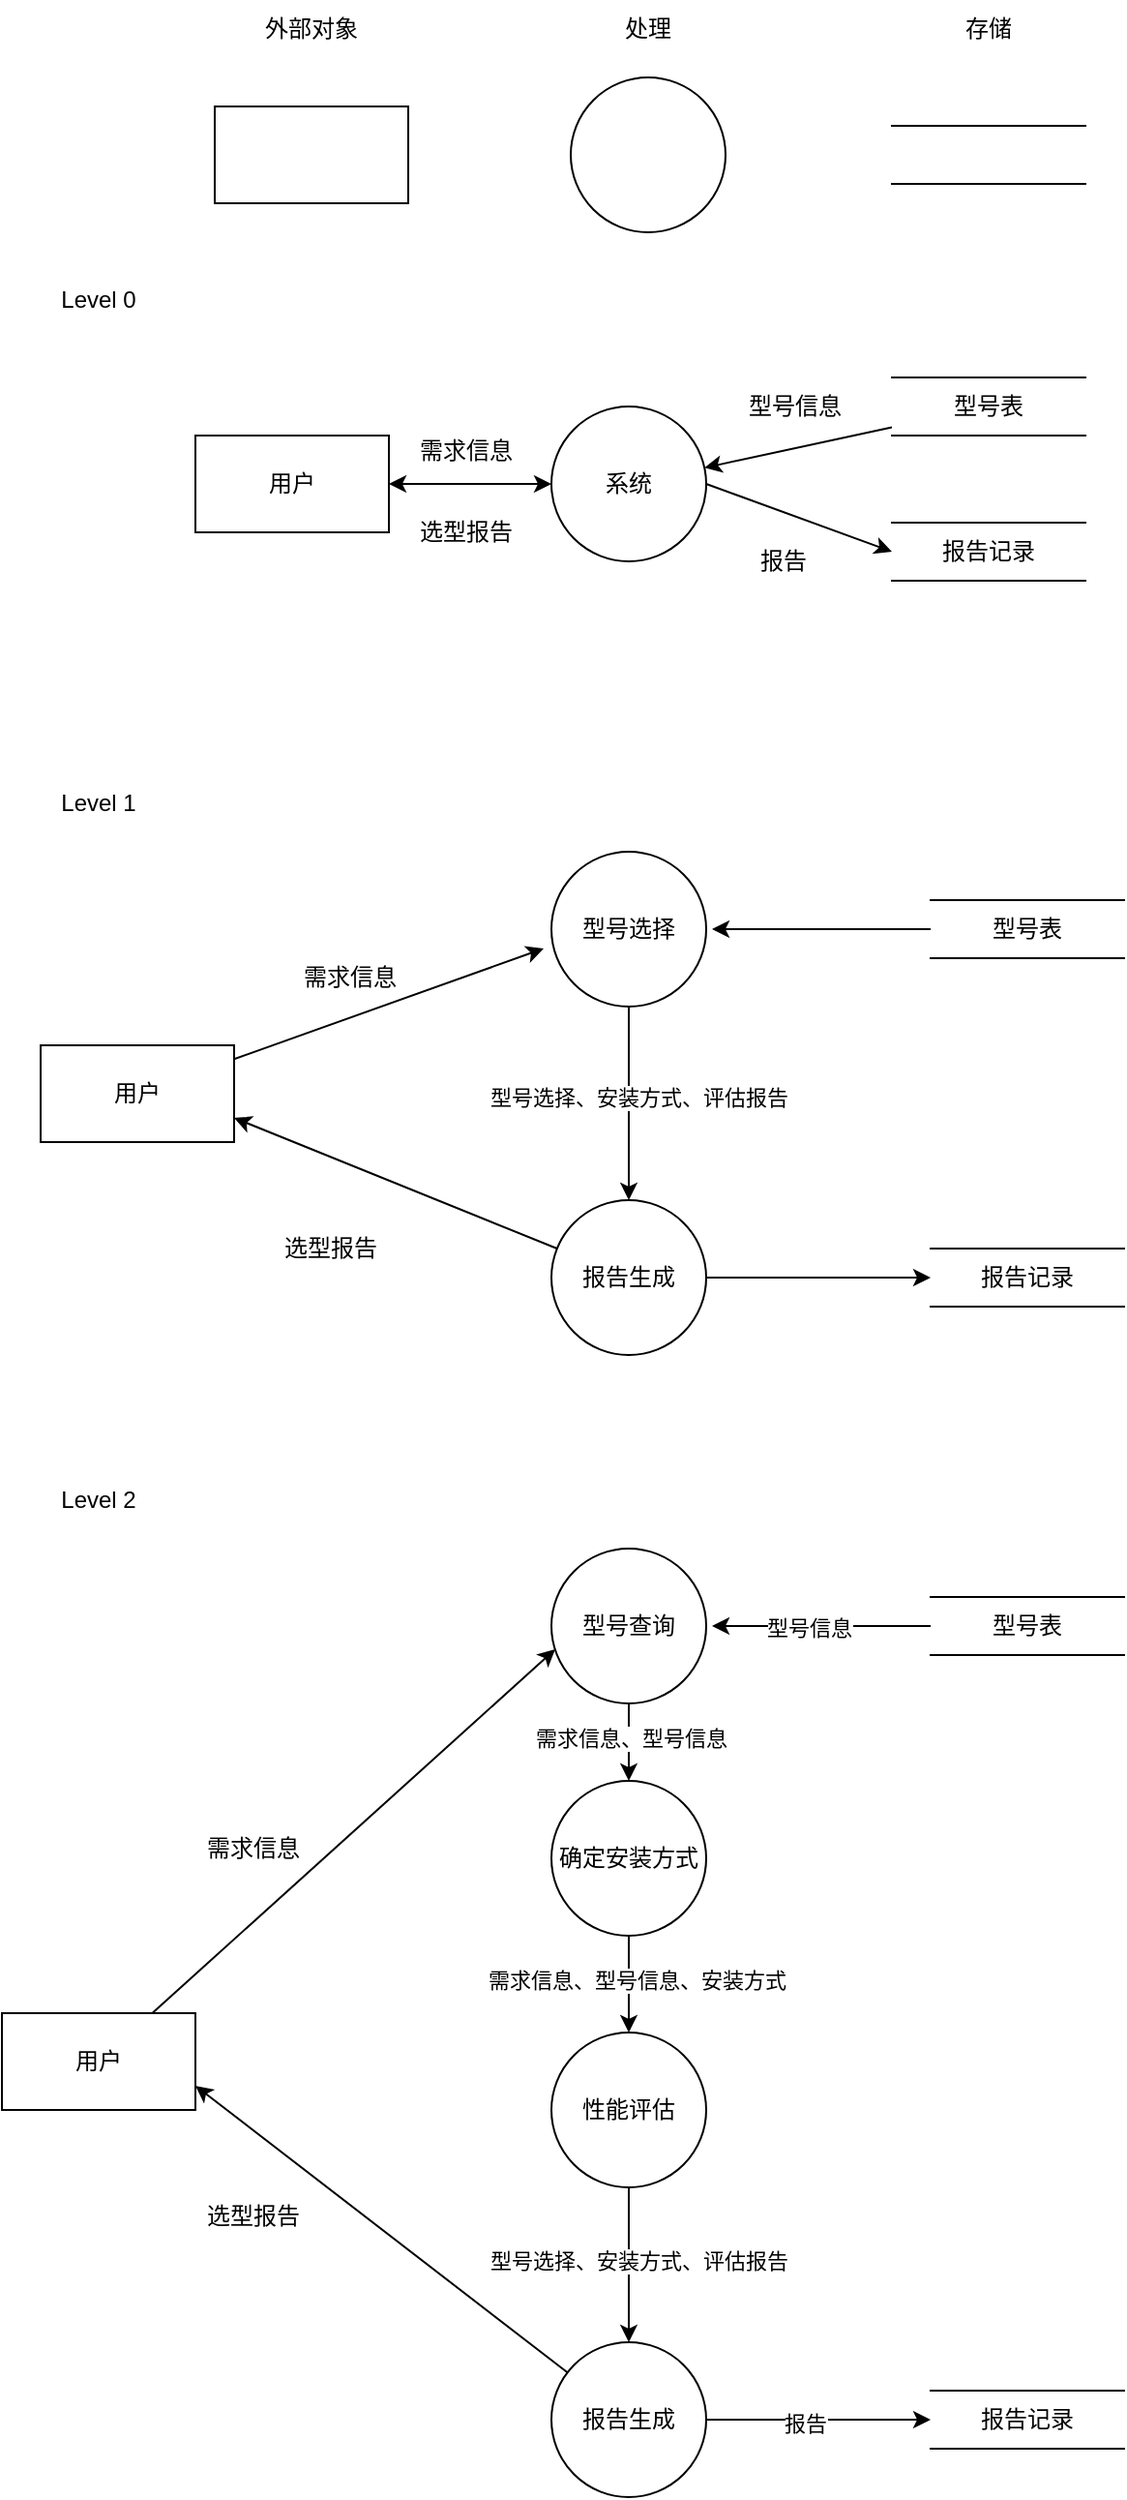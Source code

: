 <mxfile version="24.4.4" type="github">
  <diagram name="第 1 页" id="YTh1NH2GV_Iw4QyMmgsU">
    <mxGraphModel dx="1426" dy="785" grid="1" gridSize="10" guides="1" tooltips="1" connect="1" arrows="1" fold="1" page="1" pageScale="1" pageWidth="827" pageHeight="1169" math="0" shadow="0">
      <root>
        <mxCell id="0" />
        <mxCell id="1" parent="0" />
        <mxCell id="VUU5aLszXmpp5JBpjvVk-1" value="" style="html=1;dashed=0;whiteSpace=wrap;" vertex="1" parent="1">
          <mxGeometry x="150" y="75" width="100" height="50" as="geometry" />
        </mxCell>
        <mxCell id="VUU5aLszXmpp5JBpjvVk-2" value="" style="html=1;dashed=0;whiteSpace=wrap;shape=partialRectangle;right=0;left=0;" vertex="1" parent="1">
          <mxGeometry x="500" y="85" width="100" height="30" as="geometry" />
        </mxCell>
        <mxCell id="VUU5aLszXmpp5JBpjvVk-3" value="" style="ellipse;whiteSpace=wrap;html=1;aspect=fixed;" vertex="1" parent="1">
          <mxGeometry x="334" y="60" width="80" height="80" as="geometry" />
        </mxCell>
        <mxCell id="VUU5aLszXmpp5JBpjvVk-4" value="外部对象" style="text;html=1;align=center;verticalAlign=middle;whiteSpace=wrap;rounded=0;" vertex="1" parent="1">
          <mxGeometry x="170" y="20" width="60" height="30" as="geometry" />
        </mxCell>
        <mxCell id="VUU5aLszXmpp5JBpjvVk-5" value="处理" style="text;html=1;align=center;verticalAlign=middle;whiteSpace=wrap;rounded=0;" vertex="1" parent="1">
          <mxGeometry x="344" y="20" width="60" height="30" as="geometry" />
        </mxCell>
        <mxCell id="VUU5aLszXmpp5JBpjvVk-6" value="存储" style="text;html=1;align=center;verticalAlign=middle;whiteSpace=wrap;rounded=0;" vertex="1" parent="1">
          <mxGeometry x="520" y="20" width="60" height="30" as="geometry" />
        </mxCell>
        <mxCell id="VUU5aLszXmpp5JBpjvVk-7" value="Level 0" style="text;html=1;align=center;verticalAlign=middle;whiteSpace=wrap;rounded=0;" vertex="1" parent="1">
          <mxGeometry x="60" y="160" width="60" height="30" as="geometry" />
        </mxCell>
        <mxCell id="VUU5aLszXmpp5JBpjvVk-13" value="" style="rounded=0;orthogonalLoop=1;jettySize=auto;html=1;startArrow=classic;startFill=1;" edge="1" parent="1" source="VUU5aLszXmpp5JBpjvVk-8" target="VUU5aLszXmpp5JBpjvVk-9">
          <mxGeometry relative="1" as="geometry" />
        </mxCell>
        <mxCell id="VUU5aLszXmpp5JBpjvVk-8" value="用户" style="html=1;dashed=0;whiteSpace=wrap;" vertex="1" parent="1">
          <mxGeometry x="140" y="245" width="100" height="50" as="geometry" />
        </mxCell>
        <mxCell id="VUU5aLszXmpp5JBpjvVk-14" value="" style="rounded=0;orthogonalLoop=1;jettySize=auto;html=1;startArrow=classic;startFill=1;endArrow=none;endFill=0;" edge="1" parent="1" source="VUU5aLszXmpp5JBpjvVk-9" target="VUU5aLszXmpp5JBpjvVk-11">
          <mxGeometry relative="1" as="geometry" />
        </mxCell>
        <mxCell id="VUU5aLszXmpp5JBpjvVk-9" value="系统" style="ellipse;whiteSpace=wrap;html=1;aspect=fixed;" vertex="1" parent="1">
          <mxGeometry x="324" y="230" width="80" height="80" as="geometry" />
        </mxCell>
        <mxCell id="VUU5aLszXmpp5JBpjvVk-11" value="型号表" style="html=1;dashed=0;whiteSpace=wrap;shape=partialRectangle;right=0;left=0;" vertex="1" parent="1">
          <mxGeometry x="500" y="215" width="100" height="30" as="geometry" />
        </mxCell>
        <mxCell id="VUU5aLszXmpp5JBpjvVk-15" value="报告记录" style="html=1;dashed=0;whiteSpace=wrap;shape=partialRectangle;right=0;left=0;" vertex="1" parent="1">
          <mxGeometry x="500" y="290" width="100" height="30" as="geometry" />
        </mxCell>
        <mxCell id="VUU5aLszXmpp5JBpjvVk-16" value="" style="endArrow=classic;html=1;rounded=0;exitX=1;exitY=0.5;exitDx=0;exitDy=0;entryX=0;entryY=0.5;entryDx=0;entryDy=0;" edge="1" parent="1" source="VUU5aLszXmpp5JBpjvVk-9" target="VUU5aLszXmpp5JBpjvVk-15">
          <mxGeometry width="50" height="50" relative="1" as="geometry">
            <mxPoint x="430" y="380" as="sourcePoint" />
            <mxPoint x="480" y="330" as="targetPoint" />
          </mxGeometry>
        </mxCell>
        <mxCell id="VUU5aLszXmpp5JBpjvVk-19" value="Level 1" style="text;html=1;align=center;verticalAlign=middle;whiteSpace=wrap;rounded=0;" vertex="1" parent="1">
          <mxGeometry x="60" y="420" width="60" height="30" as="geometry" />
        </mxCell>
        <mxCell id="VUU5aLszXmpp5JBpjvVk-21" value="" style="rounded=0;orthogonalLoop=1;jettySize=auto;html=1;startArrow=none;startFill=0;" edge="1" parent="1" source="VUU5aLszXmpp5JBpjvVk-22">
          <mxGeometry relative="1" as="geometry">
            <mxPoint x="320" y="510" as="targetPoint" />
          </mxGeometry>
        </mxCell>
        <mxCell id="VUU5aLszXmpp5JBpjvVk-22" value="用户" style="html=1;dashed=0;whiteSpace=wrap;" vertex="1" parent="1">
          <mxGeometry x="60" y="560" width="100" height="50" as="geometry" />
        </mxCell>
        <mxCell id="VUU5aLszXmpp5JBpjvVk-23" value="" style="rounded=0;orthogonalLoop=1;jettySize=auto;html=1;startArrow=classic;startFill=1;endArrow=none;endFill=0;" edge="1" parent="1" target="VUU5aLszXmpp5JBpjvVk-25">
          <mxGeometry relative="1" as="geometry">
            <mxPoint x="407" y="500" as="sourcePoint" />
          </mxGeometry>
        </mxCell>
        <mxCell id="VUU5aLszXmpp5JBpjvVk-25" value="型号表" style="html=1;dashed=0;whiteSpace=wrap;shape=partialRectangle;right=0;left=0;" vertex="1" parent="1">
          <mxGeometry x="520" y="485" width="100" height="30" as="geometry" />
        </mxCell>
        <mxCell id="VUU5aLszXmpp5JBpjvVk-26" value="报告记录" style="html=1;dashed=0;whiteSpace=wrap;shape=partialRectangle;right=0;left=0;" vertex="1" parent="1">
          <mxGeometry x="520" y="665" width="100" height="30" as="geometry" />
        </mxCell>
        <mxCell id="VUU5aLszXmpp5JBpjvVk-27" value="" style="endArrow=classic;html=1;rounded=0;entryX=0;entryY=0.5;entryDx=0;entryDy=0;" edge="1" parent="1" source="VUU5aLszXmpp5JBpjvVk-34" target="VUU5aLszXmpp5JBpjvVk-26">
          <mxGeometry width="50" height="50" relative="1" as="geometry">
            <mxPoint x="408" y="500" as="sourcePoint" />
            <mxPoint x="484" y="560" as="targetPoint" />
          </mxGeometry>
        </mxCell>
        <mxCell id="VUU5aLszXmpp5JBpjvVk-28" value="需求信息" style="text;html=1;align=center;verticalAlign=middle;whiteSpace=wrap;rounded=0;" vertex="1" parent="1">
          <mxGeometry x="250" y="238" width="60" height="30" as="geometry" />
        </mxCell>
        <mxCell id="VUU5aLszXmpp5JBpjvVk-29" value="选型报告" style="text;html=1;align=center;verticalAlign=middle;whiteSpace=wrap;rounded=0;" vertex="1" parent="1">
          <mxGeometry x="250" y="280" width="60" height="30" as="geometry" />
        </mxCell>
        <mxCell id="VUU5aLszXmpp5JBpjvVk-30" value="型号信息" style="text;html=1;align=center;verticalAlign=middle;whiteSpace=wrap;rounded=0;" vertex="1" parent="1">
          <mxGeometry x="420" y="215" width="60" height="30" as="geometry" />
        </mxCell>
        <mxCell id="VUU5aLszXmpp5JBpjvVk-31" value="报告" style="text;html=1;align=center;verticalAlign=middle;whiteSpace=wrap;rounded=0;" vertex="1" parent="1">
          <mxGeometry x="414" y="295" width="60" height="30" as="geometry" />
        </mxCell>
        <mxCell id="VUU5aLszXmpp5JBpjvVk-39" value="" style="edgeStyle=orthogonalEdgeStyle;rounded=0;orthogonalLoop=1;jettySize=auto;html=1;entryX=0.5;entryY=0;entryDx=0;entryDy=0;" edge="1" parent="1" source="VUU5aLszXmpp5JBpjvVk-32" target="VUU5aLszXmpp5JBpjvVk-34">
          <mxGeometry relative="1" as="geometry">
            <mxPoint x="364" y="585" as="targetPoint" />
          </mxGeometry>
        </mxCell>
        <mxCell id="VUU5aLszXmpp5JBpjvVk-47" value="型号选择、安装方式、评估报告" style="edgeLabel;html=1;align=center;verticalAlign=middle;resizable=0;points=[];" vertex="1" connectable="0" parent="VUU5aLszXmpp5JBpjvVk-39">
          <mxGeometry x="-0.06" y="5" relative="1" as="geometry">
            <mxPoint as="offset" />
          </mxGeometry>
        </mxCell>
        <mxCell id="VUU5aLszXmpp5JBpjvVk-32" value="型号选择" style="ellipse;whiteSpace=wrap;html=1;aspect=fixed;" vertex="1" parent="1">
          <mxGeometry x="324" y="460" width="80" height="80" as="geometry" />
        </mxCell>
        <mxCell id="VUU5aLszXmpp5JBpjvVk-45" style="rounded=0;orthogonalLoop=1;jettySize=auto;html=1;entryX=1;entryY=0.75;entryDx=0;entryDy=0;" edge="1" parent="1" source="VUU5aLszXmpp5JBpjvVk-34" target="VUU5aLszXmpp5JBpjvVk-22">
          <mxGeometry relative="1" as="geometry" />
        </mxCell>
        <mxCell id="VUU5aLszXmpp5JBpjvVk-34" value="报告生成" style="ellipse;whiteSpace=wrap;html=1;aspect=fixed;" vertex="1" parent="1">
          <mxGeometry x="324" y="640" width="80" height="80" as="geometry" />
        </mxCell>
        <mxCell id="VUU5aLszXmpp5JBpjvVk-35" value="需求信息" style="text;html=1;align=center;verticalAlign=middle;whiteSpace=wrap;rounded=0;" vertex="1" parent="1">
          <mxGeometry x="190" y="510" width="60" height="30" as="geometry" />
        </mxCell>
        <mxCell id="VUU5aLszXmpp5JBpjvVk-46" value="选型报告" style="text;html=1;align=center;verticalAlign=middle;whiteSpace=wrap;rounded=0;" vertex="1" parent="1">
          <mxGeometry x="180" y="650" width="60" height="30" as="geometry" />
        </mxCell>
        <mxCell id="VUU5aLszXmpp5JBpjvVk-48" value="Level 2" style="text;html=1;align=center;verticalAlign=middle;whiteSpace=wrap;rounded=0;" vertex="1" parent="1">
          <mxGeometry x="60" y="780" width="60" height="30" as="geometry" />
        </mxCell>
        <mxCell id="VUU5aLszXmpp5JBpjvVk-49" value="" style="rounded=0;orthogonalLoop=1;jettySize=auto;html=1;startArrow=none;startFill=0;entryX=0.025;entryY=0.65;entryDx=0;entryDy=0;entryPerimeter=0;" edge="1" parent="1" source="VUU5aLszXmpp5JBpjvVk-50" target="VUU5aLszXmpp5JBpjvVk-57">
          <mxGeometry relative="1" as="geometry">
            <mxPoint x="328" y="860" as="targetPoint" />
          </mxGeometry>
        </mxCell>
        <mxCell id="VUU5aLszXmpp5JBpjvVk-50" value="用户" style="html=1;dashed=0;whiteSpace=wrap;" vertex="1" parent="1">
          <mxGeometry x="40" y="1060" width="100" height="50" as="geometry" />
        </mxCell>
        <mxCell id="VUU5aLszXmpp5JBpjvVk-51" value="" style="rounded=0;orthogonalLoop=1;jettySize=auto;html=1;startArrow=classic;startFill=1;endArrow=none;endFill=0;" edge="1" parent="1" target="VUU5aLszXmpp5JBpjvVk-52">
          <mxGeometry relative="1" as="geometry">
            <mxPoint x="407" y="860" as="sourcePoint" />
          </mxGeometry>
        </mxCell>
        <mxCell id="VUU5aLszXmpp5JBpjvVk-66" value="Text" style="edgeLabel;html=1;align=center;verticalAlign=middle;resizable=0;points=[];" vertex="1" connectable="0" parent="VUU5aLszXmpp5JBpjvVk-51">
          <mxGeometry x="-0.168" y="1" relative="1" as="geometry">
            <mxPoint as="offset" />
          </mxGeometry>
        </mxCell>
        <mxCell id="VUU5aLszXmpp5JBpjvVk-67" value="型号信息" style="edgeLabel;html=1;align=center;verticalAlign=middle;resizable=0;points=[];" vertex="1" connectable="0" parent="VUU5aLszXmpp5JBpjvVk-51">
          <mxGeometry x="-0.115" y="-1" relative="1" as="geometry">
            <mxPoint as="offset" />
          </mxGeometry>
        </mxCell>
        <mxCell id="VUU5aLszXmpp5JBpjvVk-52" value="型号表" style="html=1;dashed=0;whiteSpace=wrap;shape=partialRectangle;right=0;left=0;" vertex="1" parent="1">
          <mxGeometry x="520" y="845" width="100" height="30" as="geometry" />
        </mxCell>
        <mxCell id="VUU5aLszXmpp5JBpjvVk-53" value="报告记录" style="html=1;dashed=0;whiteSpace=wrap;shape=partialRectangle;right=0;left=0;" vertex="1" parent="1">
          <mxGeometry x="520" y="1255" width="100" height="30" as="geometry" />
        </mxCell>
        <mxCell id="VUU5aLszXmpp5JBpjvVk-54" value="" style="endArrow=classic;html=1;rounded=0;entryX=0;entryY=0.5;entryDx=0;entryDy=0;" edge="1" parent="1" source="VUU5aLszXmpp5JBpjvVk-59" target="VUU5aLszXmpp5JBpjvVk-53">
          <mxGeometry width="50" height="50" relative="1" as="geometry">
            <mxPoint x="408" y="1090" as="sourcePoint" />
            <mxPoint x="484" y="1150" as="targetPoint" />
          </mxGeometry>
        </mxCell>
        <mxCell id="VUU5aLszXmpp5JBpjvVk-68" value="报告" style="edgeLabel;html=1;align=center;verticalAlign=middle;resizable=0;points=[];" vertex="1" connectable="0" parent="VUU5aLszXmpp5JBpjvVk-54">
          <mxGeometry x="-0.121" y="-2" relative="1" as="geometry">
            <mxPoint as="offset" />
          </mxGeometry>
        </mxCell>
        <mxCell id="VUU5aLszXmpp5JBpjvVk-55" value="" style="edgeStyle=orthogonalEdgeStyle;rounded=0;orthogonalLoop=1;jettySize=auto;html=1;entryX=0.5;entryY=0;entryDx=0;entryDy=0;exitX=0.5;exitY=1;exitDx=0;exitDy=0;" edge="1" parent="1" source="VUU5aLszXmpp5JBpjvVk-63" target="VUU5aLszXmpp5JBpjvVk-59">
          <mxGeometry relative="1" as="geometry">
            <mxPoint x="364" y="945" as="targetPoint" />
          </mxGeometry>
        </mxCell>
        <mxCell id="VUU5aLszXmpp5JBpjvVk-56" value="型号选择、安装方式、评估报告" style="edgeLabel;html=1;align=center;verticalAlign=middle;resizable=0;points=[];" vertex="1" connectable="0" parent="VUU5aLszXmpp5JBpjvVk-55">
          <mxGeometry x="-0.06" y="5" relative="1" as="geometry">
            <mxPoint as="offset" />
          </mxGeometry>
        </mxCell>
        <mxCell id="VUU5aLszXmpp5JBpjvVk-64" style="rounded=0;orthogonalLoop=1;jettySize=auto;html=1;" edge="1" parent="1" source="VUU5aLszXmpp5JBpjvVk-57" target="VUU5aLszXmpp5JBpjvVk-62">
          <mxGeometry relative="1" as="geometry" />
        </mxCell>
        <mxCell id="VUU5aLszXmpp5JBpjvVk-69" value="需求信息、型号信息" style="edgeLabel;html=1;align=center;verticalAlign=middle;resizable=0;points=[];" vertex="1" connectable="0" parent="VUU5aLszXmpp5JBpjvVk-64">
          <mxGeometry x="-0.1" y="1" relative="1" as="geometry">
            <mxPoint as="offset" />
          </mxGeometry>
        </mxCell>
        <mxCell id="VUU5aLszXmpp5JBpjvVk-57" value="型号查询" style="ellipse;whiteSpace=wrap;html=1;aspect=fixed;" vertex="1" parent="1">
          <mxGeometry x="324" y="820" width="80" height="80" as="geometry" />
        </mxCell>
        <mxCell id="VUU5aLszXmpp5JBpjvVk-58" style="rounded=0;orthogonalLoop=1;jettySize=auto;html=1;entryX=1;entryY=0.75;entryDx=0;entryDy=0;" edge="1" parent="1" source="VUU5aLszXmpp5JBpjvVk-59" target="VUU5aLszXmpp5JBpjvVk-50">
          <mxGeometry relative="1" as="geometry" />
        </mxCell>
        <mxCell id="VUU5aLszXmpp5JBpjvVk-59" value="报告生成" style="ellipse;whiteSpace=wrap;html=1;aspect=fixed;" vertex="1" parent="1">
          <mxGeometry x="324" y="1230" width="80" height="80" as="geometry" />
        </mxCell>
        <mxCell id="VUU5aLszXmpp5JBpjvVk-60" value="需求信息" style="text;html=1;align=center;verticalAlign=middle;whiteSpace=wrap;rounded=0;" vertex="1" parent="1">
          <mxGeometry x="140" y="960" width="60" height="30" as="geometry" />
        </mxCell>
        <mxCell id="VUU5aLszXmpp5JBpjvVk-61" value="选型报告" style="text;html=1;align=center;verticalAlign=middle;whiteSpace=wrap;rounded=0;" vertex="1" parent="1">
          <mxGeometry x="140" y="1150" width="60" height="30" as="geometry" />
        </mxCell>
        <mxCell id="VUU5aLszXmpp5JBpjvVk-65" style="rounded=0;orthogonalLoop=1;jettySize=auto;html=1;" edge="1" parent="1" source="VUU5aLszXmpp5JBpjvVk-62" target="VUU5aLszXmpp5JBpjvVk-63">
          <mxGeometry relative="1" as="geometry" />
        </mxCell>
        <mxCell id="VUU5aLszXmpp5JBpjvVk-70" value="需求信息、型号信息、安装方式" style="edgeLabel;html=1;align=center;verticalAlign=middle;resizable=0;points=[];" vertex="1" connectable="0" parent="VUU5aLszXmpp5JBpjvVk-65">
          <mxGeometry x="-0.1" y="4" relative="1" as="geometry">
            <mxPoint as="offset" />
          </mxGeometry>
        </mxCell>
        <mxCell id="VUU5aLszXmpp5JBpjvVk-62" value="确定安装方式" style="ellipse;whiteSpace=wrap;html=1;aspect=fixed;" vertex="1" parent="1">
          <mxGeometry x="324" y="940" width="80" height="80" as="geometry" />
        </mxCell>
        <mxCell id="VUU5aLszXmpp5JBpjvVk-63" value="性能评估" style="ellipse;whiteSpace=wrap;html=1;aspect=fixed;" vertex="1" parent="1">
          <mxGeometry x="324" y="1070" width="80" height="80" as="geometry" />
        </mxCell>
      </root>
    </mxGraphModel>
  </diagram>
</mxfile>
